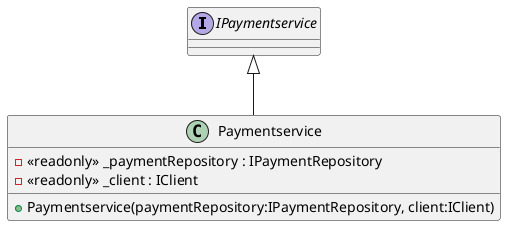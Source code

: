 @startuml
interface IPaymentservice {
}
class Paymentservice {
    - <<readonly>> _paymentRepository : IPaymentRepository
    - <<readonly>> _client : IClient
    + Paymentservice(paymentRepository:IPaymentRepository, client:IClient)
}
IPaymentservice <|-- Paymentservice
@enduml
